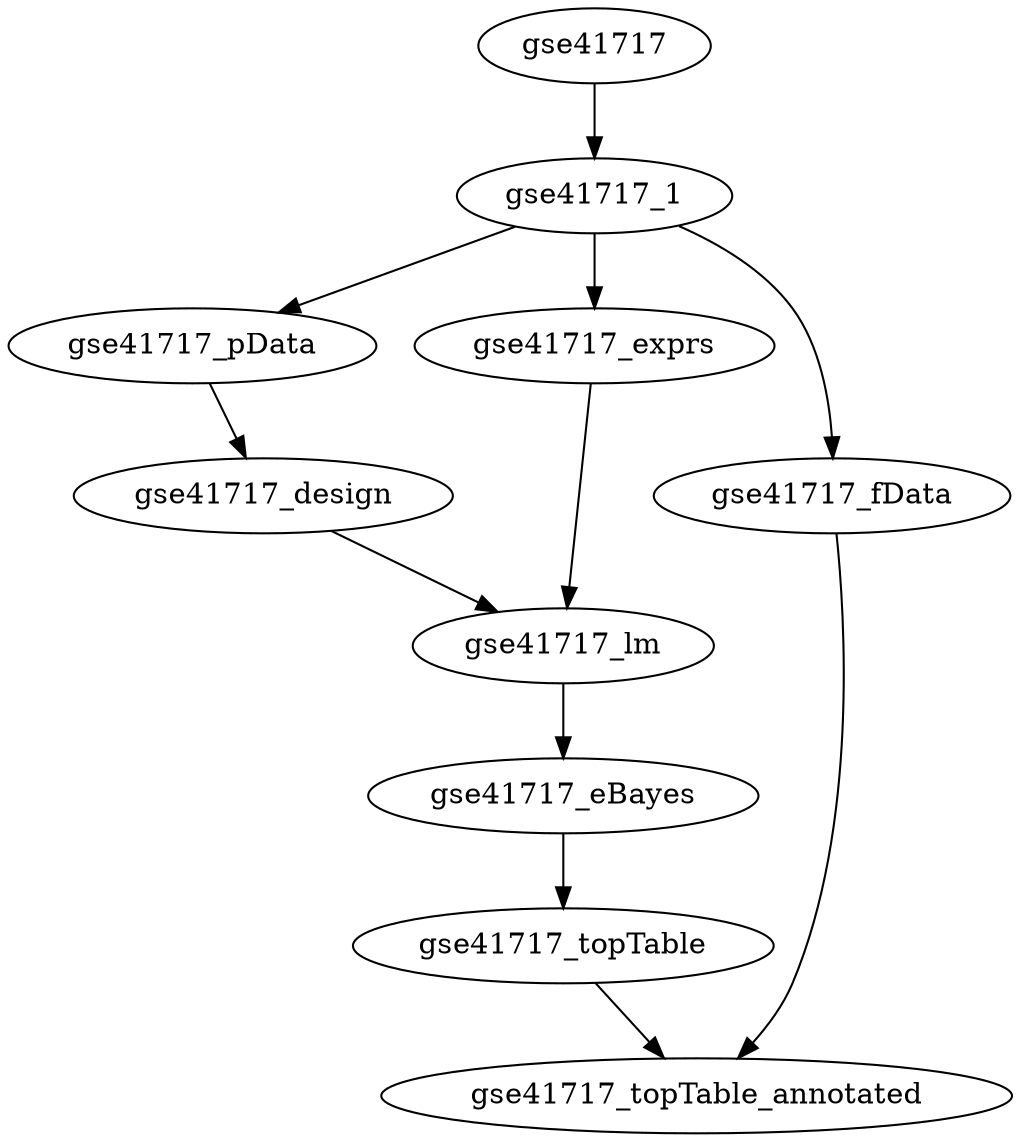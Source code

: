 #library(GEOquery)
#library(limma)
#extractGeneSymbols <- function(fData) {
#  field = fData[,'gene_assignment']
#  if(is.factor(field)) {
#    field = levels(field)[field]
#  }
#  unlist(lapply(strsplit(field," // "),"[",2))
#}
##from <- extractGeneSymbols(fData(pipeline['gse41717'][[1]][20000:20050,]))
##to <- fData(pipeline['gse10327'][[1]])[,"Gene Symbol"]
#mapVectors <- function(from,to,ignore.case=TRUE) {
#  map <- sapply(from,function(from_elmt) {
#    if(is.factor(to)) {
#      to = levels(to)[to]
#    }
#    which(grepl(paste0("^",from_elmt,"$"),to,ignore.case=ignore.case))
#  })
#}
##map <- mapVectors(from,to)


digraph csc_mousemodel {
//  gse10327 [call=getGEO,GEO="'GSE10327'"]
//  gse12992 [call=getGEO,GEO="'GSE12992'"]
  gse41717 [call=getGEO,GEO="'GSE41717'"]
  gse41717_1 [call="[[",i=1]
  gse41717 -> gse41717_1 [arg=x]
  gse41717_pData [call=pData]
  gse41717_1 -> gse41717_pData [arg=object]
  gse41717_exprs [call=exprs]
  gse41717_1 -> gse41717_exprs [arg=object]
  gse41717_fData [call=fData]
  gse41717_1 -> gse41717_fData [arg=object]
  gse41717_design [call="model.matrix",object="~characteristics_ch1"]
  gse41717_pData -> gse41717_design [arg=data]
  gse41717_lm [call="lmFit"]
  gse41717_design -> gse41717_lm [arg=design]
  gse41717_exprs -> gse41717_lm [arg=object]
  gse41717_eBayes [call="eBayes"]
  gse41717_lm -> gse41717_eBayes [arg=fit]
  gse41717_topTable [call=topTable,coef=2,adjust="'BH'","p.value"=0.05,number=100]
  gse41717_eBayes -> gse41717_topTable [arg=fit]
  gse41717_topTable_annotated [call=merge,by="'ID'"]
  gse41717_topTable -> gse41717_topTable_annotated [arg=x]
  gse41717_fData -> gse41717_topTable_annotated [arg=y]
//  leading_combined [call=load,file="'combined.RData'",envir="new.env()"]
}

